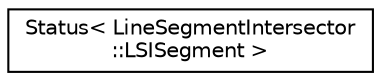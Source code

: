 digraph "Graphical Class Hierarchy"
{
  edge [fontname="Helvetica",fontsize="10",labelfontname="Helvetica",labelfontsize="10"];
  node [fontname="Helvetica",fontsize="10",shape=record];
  rankdir="LR";
  Node0 [label="Status\< LineSegmentIntersector\l::LSISegment \>",height=0.2,width=0.4,color="black", fillcolor="white", style="filled",URL="$classStatus.html"];
}
